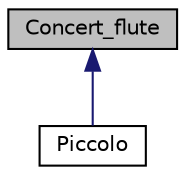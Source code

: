 digraph "Concert_flute"
{
  edge [fontname="Helvetica",fontsize="10",labelfontname="Helvetica",labelfontsize="10"];
  node [fontname="Helvetica",fontsize="10",shape=record];
  Node1 [label="Concert_flute",height=0.2,width=0.4,color="black", fillcolor="grey75", style="filled", fontcolor="black"];
  Node1 -> Node2 [dir="back",color="midnightblue",fontsize="10",style="solid",fontname="Helvetica"];
  Node2 [label="Piccolo",height=0.2,width=0.4,color="black", fillcolor="white", style="filled",URL="$classPiccolo.html",tooltip="Derived class representing piccolo flute musical instruments. "];
}

